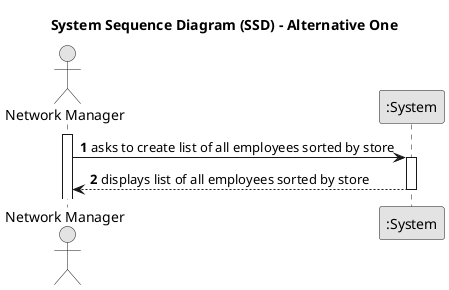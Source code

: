 @startuml
skinparam monochrome true
skinparam packageStyle rectangle
skinparam shadowing false

title System Sequence Diagram (SSD) - Alternative One

autonumber

actor "Network Manager" as Manager
participant ":System" as System

activate Manager

    Manager -> System : asks to create list of all employees sorted by store
    activate System

        System --> Manager : displays list of all employees sorted by store
    deactivate System

@enduml